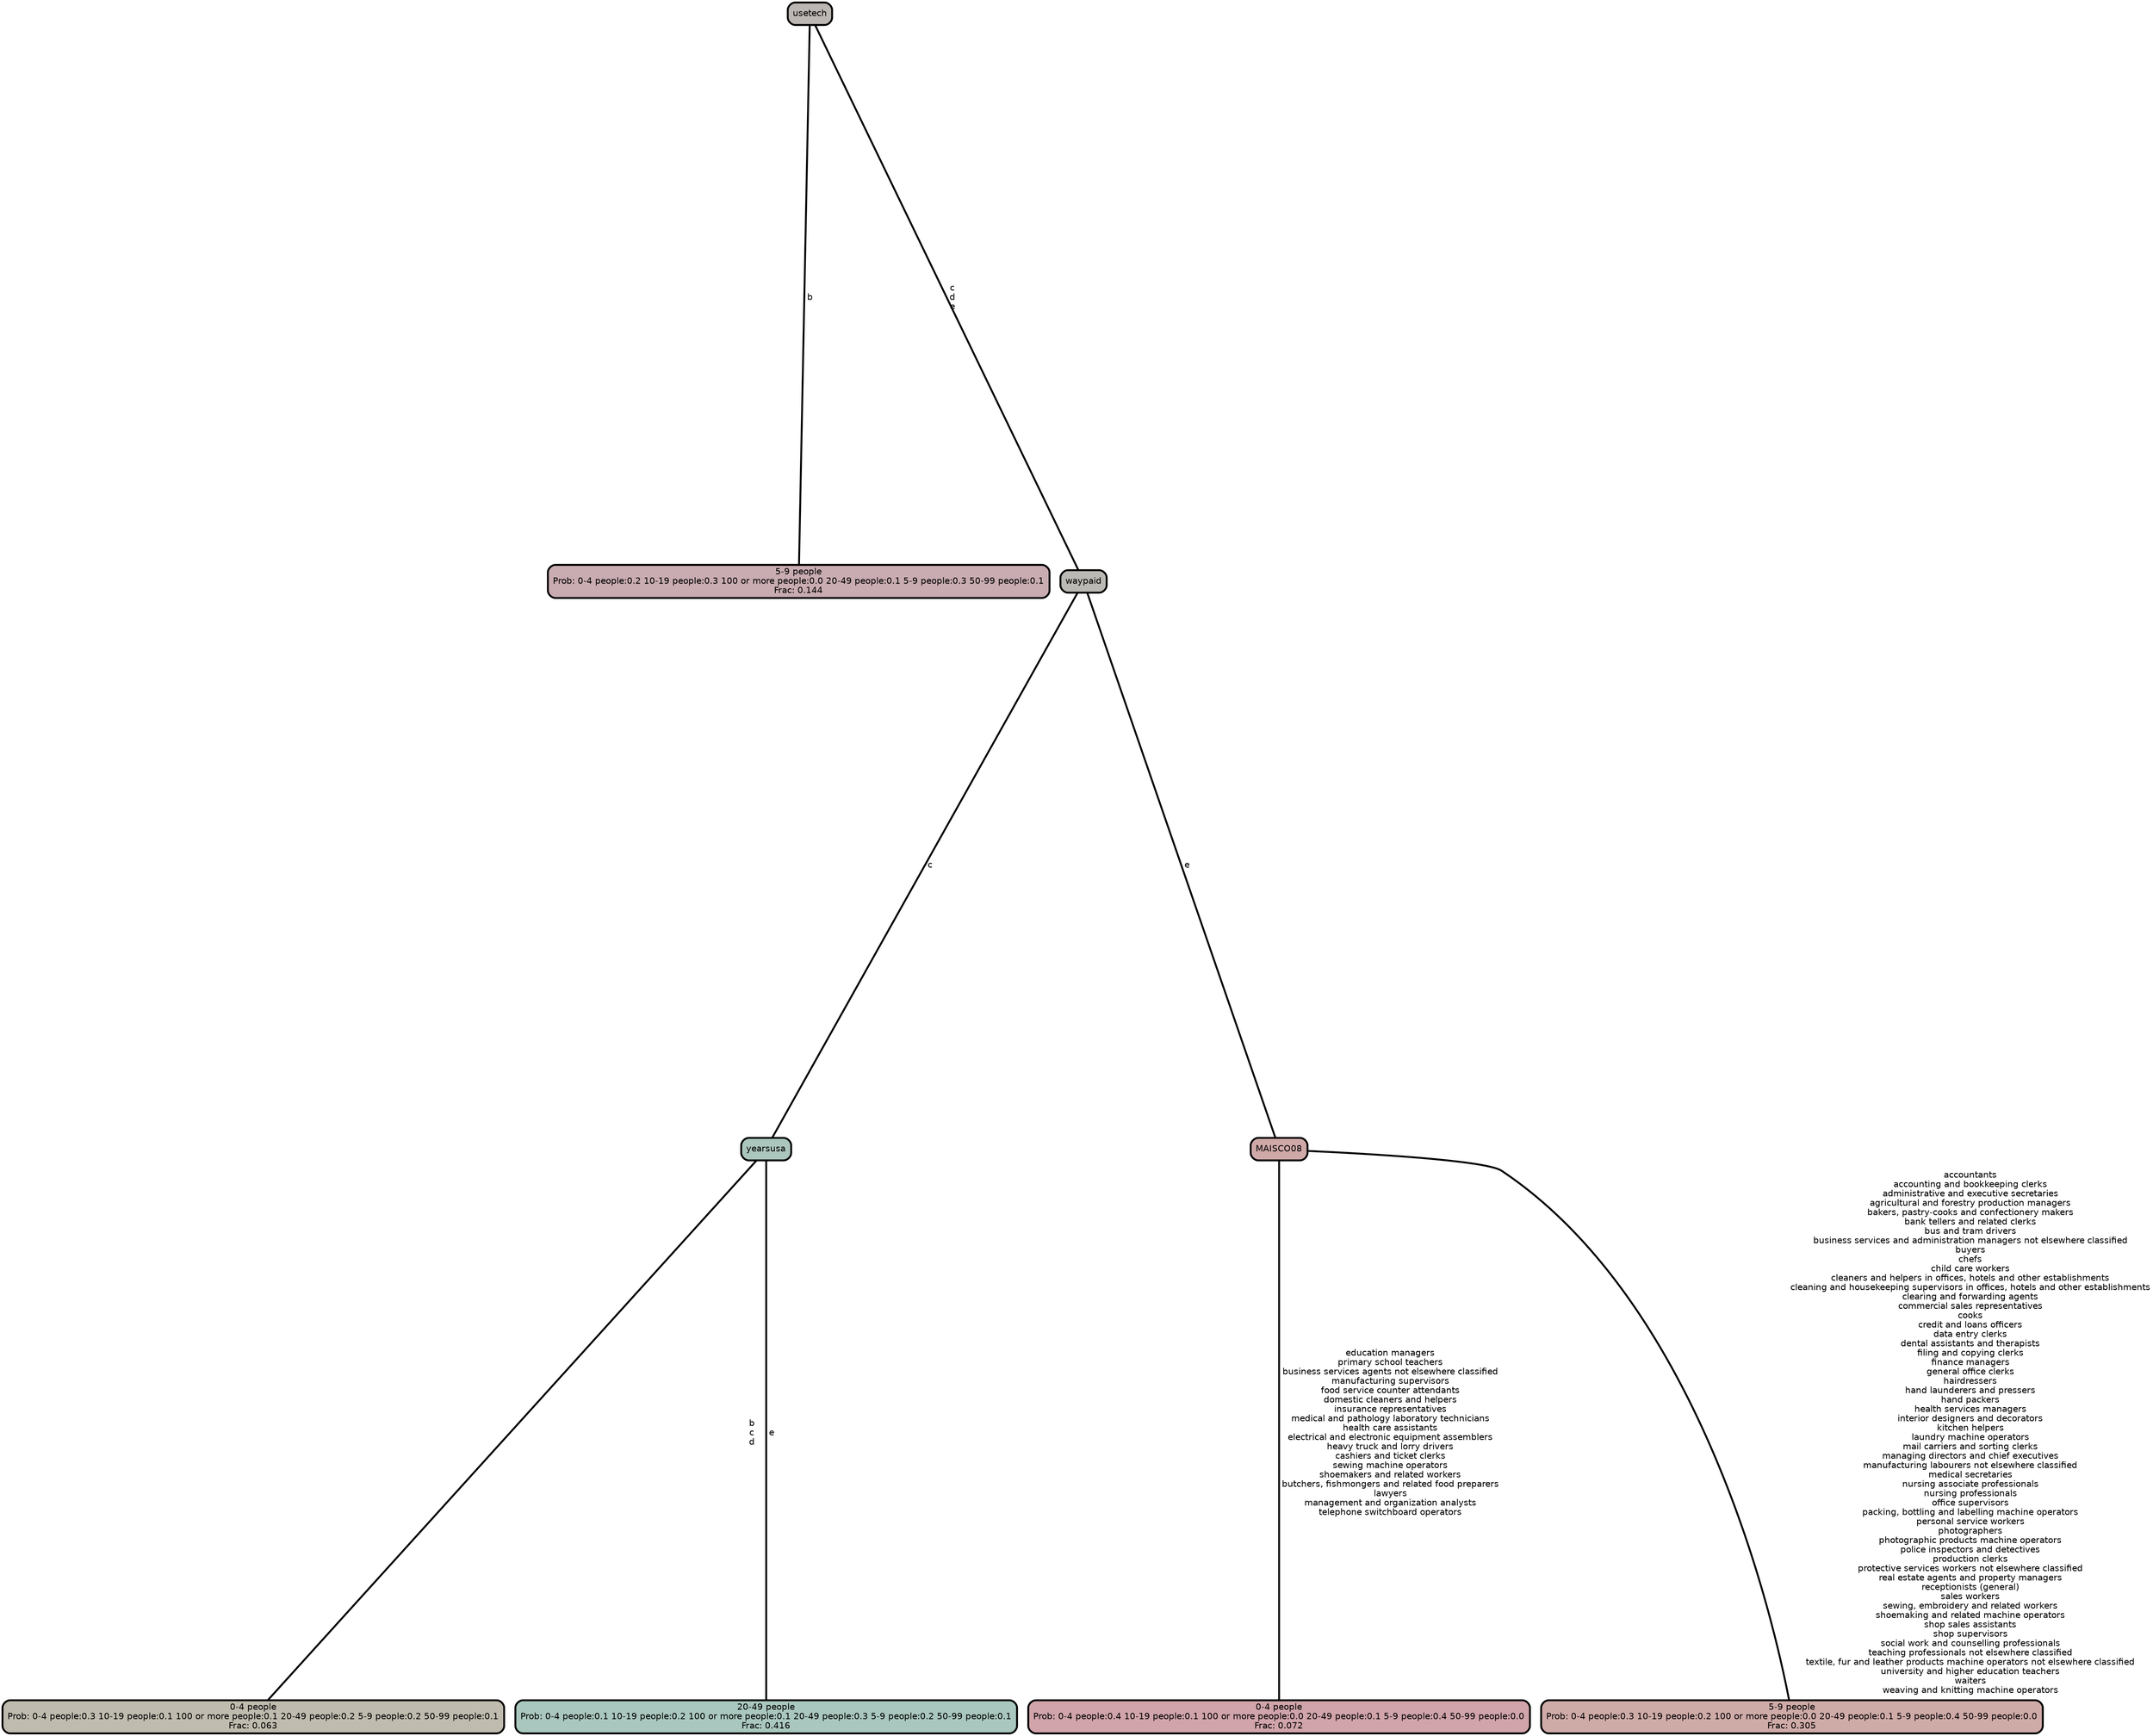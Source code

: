 graph Tree {
node [shape=box, style="filled, rounded",color="black",penwidth="3",fontcolor="black",                 fontname=helvetica] ;
graph [ranksep="0 equally", splines=straight,                 bgcolor=transparent, dpi=200] ;
edge [fontname=helvetica, color=black] ;
0 [label="5-9 people
Prob: 0-4 people:0.2 10-19 people:0.3 100 or more people:0.0 20-49 people:0.1 5-9 people:0.3 50-99 people:0.1
Frac: 0.144", fillcolor="#c9acb2"] ;
1 [label="usetech", fillcolor="#bdb7b3"] ;
2 [label="0-4 people
Prob: 0-4 people:0.3 10-19 people:0.1 100 or more people:0.1 20-49 people:0.2 5-9 people:0.2 50-99 people:0.1
Frac: 0.063", fillcolor="#bfbbae"] ;
3 [label="yearsusa", fillcolor="#abc6bc"] ;
4 [label="20-49 people
Prob: 0-4 people:0.1 10-19 people:0.2 100 or more people:0.1 20-49 people:0.3 5-9 people:0.2 50-99 people:0.1
Frac: 0.416", fillcolor="#a9c7be"] ;
5 [label="waypaid", fillcolor="#bbb9b3"] ;
6 [label="0-4 people
Prob: 0-4 people:0.4 10-19 people:0.1 100 or more people:0.0 20-49 people:0.1 5-9 people:0.4 50-99 people:0.0
Frac: 0.072", fillcolor="#d0a4aa"] ;
7 [label="MAISCO08", fillcolor="#cfa9a8"] ;
8 [label="5-9 people
Prob: 0-4 people:0.3 10-19 people:0.2 100 or more people:0.0 20-49 people:0.1 5-9 people:0.4 50-99 people:0.0
Frac: 0.305", fillcolor="#cfaba8"] ;
1 -- 0 [label=" b",penwidth=3] ;
1 -- 5 [label=" c\n d\n e",penwidth=3] ;
3 -- 2 [label=" b\n c\n d",penwidth=3] ;
3 -- 4 [label=" e",penwidth=3] ;
5 -- 3 [label=" c",penwidth=3] ;
5 -- 7 [label=" e",penwidth=3] ;
7 -- 6 [label=" education managers\n primary school teachers\n business services agents not elsewhere classified\n manufacturing supervisors\n food service counter attendants\n domestic cleaners and helpers\n insurance representatives\n medical and pathology laboratory technicians\n health care assistants\n electrical and electronic equipment assemblers\n heavy truck and lorry drivers\n cashiers and ticket clerks\n sewing machine operators\n shoemakers and related workers\n butchers, fishmongers and related food preparers\n lawyers\n management and organization analysts\n telephone switchboard operators",penwidth=3] ;
7 -- 8 [label=" accountants\n accounting and bookkeeping clerks\n administrative and executive secretaries\n agricultural and forestry production managers\n bakers, pastry-cooks and confectionery makers\n bank tellers and related clerks\n bus and tram drivers\n business services and administration managers not elsewhere classified\n buyers\n chefs\n child care workers\n cleaners and helpers in offices, hotels and other establishments\n cleaning and housekeeping supervisors in offices, hotels and other establishments\n clearing and forwarding agents\n commercial sales representatives\n cooks\n credit and loans officers\n data entry clerks\n dental assistants and therapists\n filing and copying clerks\n finance managers\n general office clerks\n hairdressers\n hand launderers and pressers\n hand packers\n health services managers\n interior designers and decorators\n kitchen helpers\n laundry machine operators\n mail carriers and sorting clerks\n managing directors and chief executives\n manufacturing labourers not elsewhere classified\n medical secretaries\n nursing associate professionals\n nursing professionals\n office supervisors\n packing, bottling and labelling machine operators\n personal service workers\n photographers\n photographic products machine operators\n police inspectors and detectives\n production clerks\n protective services workers not elsewhere classified\n real estate agents and property managers\n receptionists (general)\n sales workers\n sewing, embroidery and related workers\n shoemaking and related machine operators\n shop sales assistants\n shop supervisors\n social work and counselling professionals\n teaching professionals not elsewhere classified\n textile, fur and leather products machine operators not elsewhere classified\n university and higher education teachers\n waiters\n weaving and knitting machine operators",penwidth=3] ;
{rank = same;}}